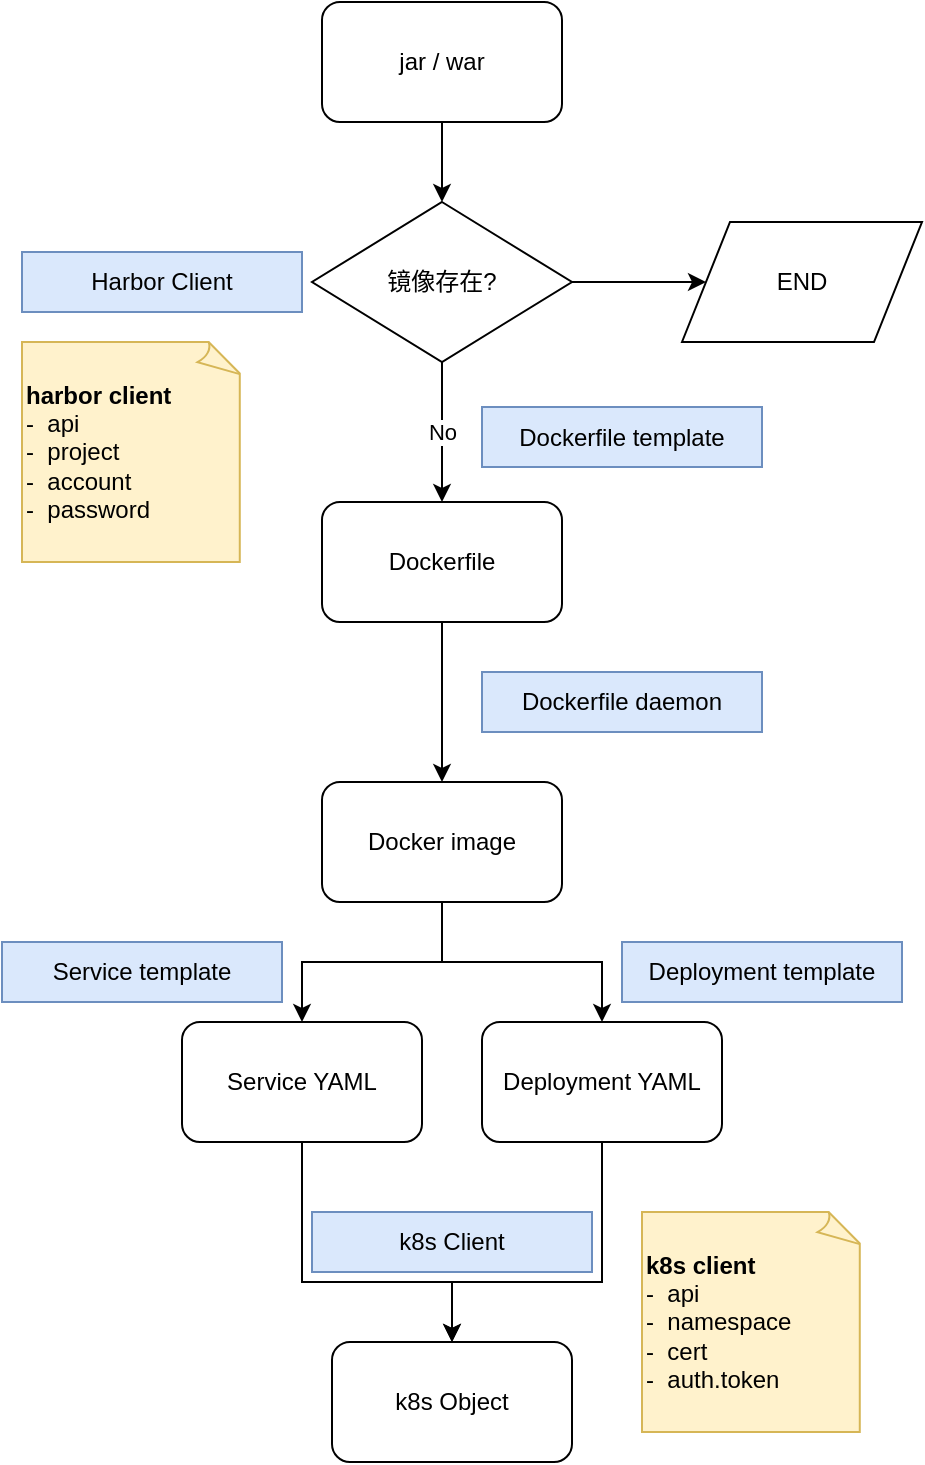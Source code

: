 <mxfile version="12.1.3" type="github" pages="1"><diagram id="0zH54r56Yl-PLUXhLTjD" name="Page-1"><mxGraphModel dx="1408" dy="755" grid="1" gridSize="10" guides="1" tooltips="1" connect="1" arrows="1" fold="1" page="1" pageScale="1" pageWidth="827" pageHeight="1169" math="0" shadow="0"><root><mxCell id="0"/><mxCell id="1" parent="0"/><mxCell id="0fb-2eJKY7WBHyrN6h8H-31" style="edgeStyle=orthogonalEdgeStyle;rounded=0;orthogonalLoop=1;jettySize=auto;html=1;entryX=0.5;entryY=0;entryDx=0;entryDy=0;" edge="1" parent="1" source="0fb-2eJKY7WBHyrN6h8H-1" target="0fb-2eJKY7WBHyrN6h8H-29"><mxGeometry relative="1" as="geometry"/></mxCell><mxCell id="0fb-2eJKY7WBHyrN6h8H-1" value="jar / war" style="rounded=1;whiteSpace=wrap;html=1;" vertex="1" parent="1"><mxGeometry x="290" y="40" width="120" height="60" as="geometry"/></mxCell><mxCell id="0fb-2eJKY7WBHyrN6h8H-20" value="" style="edgeStyle=orthogonalEdgeStyle;rounded=0;orthogonalLoop=1;jettySize=auto;html=1;" edge="1" parent="1" source="0fb-2eJKY7WBHyrN6h8H-21" target="0fb-2eJKY7WBHyrN6h8H-23"><mxGeometry relative="1" as="geometry"/></mxCell><mxCell id="0fb-2eJKY7WBHyrN6h8H-21" value="Dockerfile" style="rounded=1;whiteSpace=wrap;html=1;" vertex="1" parent="1"><mxGeometry x="290" y="290" width="120" height="60" as="geometry"/></mxCell><mxCell id="0fb-2eJKY7WBHyrN6h8H-22" value="" style="edgeStyle=orthogonalEdgeStyle;rounded=0;orthogonalLoop=1;jettySize=auto;html=1;" edge="1" parent="1" source="0fb-2eJKY7WBHyrN6h8H-23" target="0fb-2eJKY7WBHyrN6h8H-24"><mxGeometry relative="1" as="geometry"/></mxCell><mxCell id="0fb-2eJKY7WBHyrN6h8H-42" style="edgeStyle=orthogonalEdgeStyle;rounded=0;orthogonalLoop=1;jettySize=auto;html=1;entryX=0.5;entryY=0;entryDx=0;entryDy=0;" edge="1" parent="1" source="0fb-2eJKY7WBHyrN6h8H-23" target="0fb-2eJKY7WBHyrN6h8H-39"><mxGeometry relative="1" as="geometry"/></mxCell><mxCell id="0fb-2eJKY7WBHyrN6h8H-23" value="Docker image" style="rounded=1;whiteSpace=wrap;html=1;" vertex="1" parent="1"><mxGeometry x="290" y="430" width="120" height="60" as="geometry"/></mxCell><mxCell id="0fb-2eJKY7WBHyrN6h8H-44" style="edgeStyle=orthogonalEdgeStyle;rounded=0;orthogonalLoop=1;jettySize=auto;html=1;" edge="1" parent="1" source="0fb-2eJKY7WBHyrN6h8H-24" target="0fb-2eJKY7WBHyrN6h8H-43"><mxGeometry relative="1" as="geometry"><Array as="points"><mxPoint x="280" y="680"/><mxPoint x="355" y="680"/></Array></mxGeometry></mxCell><mxCell id="0fb-2eJKY7WBHyrN6h8H-24" value="Service YAML" style="rounded=1;whiteSpace=wrap;html=1;" vertex="1" parent="1"><mxGeometry x="220" y="550" width="120" height="60" as="geometry"/></mxCell><mxCell id="0fb-2eJKY7WBHyrN6h8H-45" style="edgeStyle=orthogonalEdgeStyle;rounded=0;orthogonalLoop=1;jettySize=auto;html=1;" edge="1" parent="1" source="0fb-2eJKY7WBHyrN6h8H-39" target="0fb-2eJKY7WBHyrN6h8H-43"><mxGeometry relative="1" as="geometry"><Array as="points"><mxPoint x="430" y="680"/><mxPoint x="355" y="680"/></Array></mxGeometry></mxCell><mxCell id="0fb-2eJKY7WBHyrN6h8H-39" value="Deployment YAML" style="rounded=1;whiteSpace=wrap;html=1;" vertex="1" parent="1"><mxGeometry x="370" y="550" width="120" height="60" as="geometry"/></mxCell><mxCell id="0fb-2eJKY7WBHyrN6h8H-25" value="Dockerfile daemon" style="rounded=0;whiteSpace=wrap;html=1;fillColor=#dae8fc;strokeColor=#6c8ebf;" vertex="1" parent="1"><mxGeometry x="370" y="375" width="140" height="30" as="geometry"/></mxCell><mxCell id="0fb-2eJKY7WBHyrN6h8H-26" value="Dockerfile template" style="rounded=0;whiteSpace=wrap;html=1;fillColor=#dae8fc;strokeColor=#6c8ebf;" vertex="1" parent="1"><mxGeometry x="370" y="242.5" width="140" height="30" as="geometry"/></mxCell><mxCell id="0fb-2eJKY7WBHyrN6h8H-32" value="No" style="edgeStyle=orthogonalEdgeStyle;rounded=0;orthogonalLoop=1;jettySize=auto;html=1;entryX=0.5;entryY=0;entryDx=0;entryDy=0;" edge="1" parent="1" source="0fb-2eJKY7WBHyrN6h8H-29" target="0fb-2eJKY7WBHyrN6h8H-21"><mxGeometry relative="1" as="geometry"/></mxCell><mxCell id="0fb-2eJKY7WBHyrN6h8H-36" style="edgeStyle=orthogonalEdgeStyle;rounded=0;orthogonalLoop=1;jettySize=auto;html=1;entryX=0;entryY=0.5;entryDx=0;entryDy=0;" edge="1" parent="1" source="0fb-2eJKY7WBHyrN6h8H-29" target="0fb-2eJKY7WBHyrN6h8H-35"><mxGeometry relative="1" as="geometry"/></mxCell><mxCell id="0fb-2eJKY7WBHyrN6h8H-29" value="镜像存在?" style="rhombus;whiteSpace=wrap;html=1;" vertex="1" parent="1"><mxGeometry x="285" y="140" width="130" height="80" as="geometry"/></mxCell><mxCell id="0fb-2eJKY7WBHyrN6h8H-35" value="END" style="shape=parallelogram;perimeter=parallelogramPerimeter;whiteSpace=wrap;html=1;" vertex="1" parent="1"><mxGeometry x="470" y="150" width="120" height="60" as="geometry"/></mxCell><mxCell id="0fb-2eJKY7WBHyrN6h8H-37" value="Harbor Client" style="rounded=0;whiteSpace=wrap;html=1;fillColor=#dae8fc;strokeColor=#6c8ebf;" vertex="1" parent="1"><mxGeometry x="140" y="165" width="140" height="30" as="geometry"/></mxCell><mxCell id="0fb-2eJKY7WBHyrN6h8H-38" value="Service template" style="rounded=0;whiteSpace=wrap;html=1;fillColor=#dae8fc;strokeColor=#6c8ebf;" vertex="1" parent="1"><mxGeometry x="130" y="510" width="140" height="30" as="geometry"/></mxCell><mxCell id="0fb-2eJKY7WBHyrN6h8H-41" value="Deployment template" style="rounded=0;whiteSpace=wrap;html=1;fillColor=#dae8fc;strokeColor=#6c8ebf;" vertex="1" parent="1"><mxGeometry x="440" y="510" width="140" height="30" as="geometry"/></mxCell><mxCell id="0fb-2eJKY7WBHyrN6h8H-43" value="k8s Object" style="rounded=1;whiteSpace=wrap;html=1;" vertex="1" parent="1"><mxGeometry x="295" y="710" width="120" height="60" as="geometry"/></mxCell><mxCell id="0fb-2eJKY7WBHyrN6h8H-46" value="k8s Client" style="rounded=0;whiteSpace=wrap;html=1;fillColor=#dae8fc;strokeColor=#6c8ebf;" vertex="1" parent="1"><mxGeometry x="285" y="645" width="140" height="30" as="geometry"/></mxCell><mxCell id="0fb-2eJKY7WBHyrN6h8H-49" value="&lt;div align=&quot;left&quot;&gt;&lt;b&gt;harbor client&lt;br&gt;&lt;/b&gt;&lt;/div&gt;&lt;div align=&quot;left&quot;&gt;-&amp;nbsp; api&lt;/div&gt;&lt;div align=&quot;left&quot;&gt;-&amp;nbsp; project&lt;/div&gt;&lt;div align=&quot;left&quot;&gt;-&amp;nbsp; account&lt;/div&gt;&lt;div align=&quot;left&quot;&gt;-&amp;nbsp; password&lt;br&gt;&lt;/div&gt;" style="whiteSpace=wrap;html=1;shape=mxgraph.basic.document;align=left;fillColor=#fff2cc;strokeColor=#d6b656;" vertex="1" parent="1"><mxGeometry x="140" y="210" width="110" height="110" as="geometry"/></mxCell><mxCell id="0fb-2eJKY7WBHyrN6h8H-51" value="&lt;div align=&quot;left&quot;&gt;&lt;b&gt;k8s client&lt;br&gt;&lt;/b&gt;&lt;/div&gt;&lt;div align=&quot;left&quot;&gt;-&amp;nbsp; api&lt;/div&gt;&lt;div align=&quot;left&quot;&gt;-&amp;nbsp; namespace&lt;/div&gt;&lt;div align=&quot;left&quot;&gt;-&amp;nbsp; cert&lt;br&gt;&lt;/div&gt;&lt;div align=&quot;left&quot;&gt;-&amp;nbsp; auth.token&lt;br&gt;&lt;/div&gt;" style="whiteSpace=wrap;html=1;shape=mxgraph.basic.document;align=left;fillColor=#fff2cc;strokeColor=#d6b656;" vertex="1" parent="1"><mxGeometry x="450" y="645" width="110" height="110" as="geometry"/></mxCell></root></mxGraphModel></diagram></mxfile>